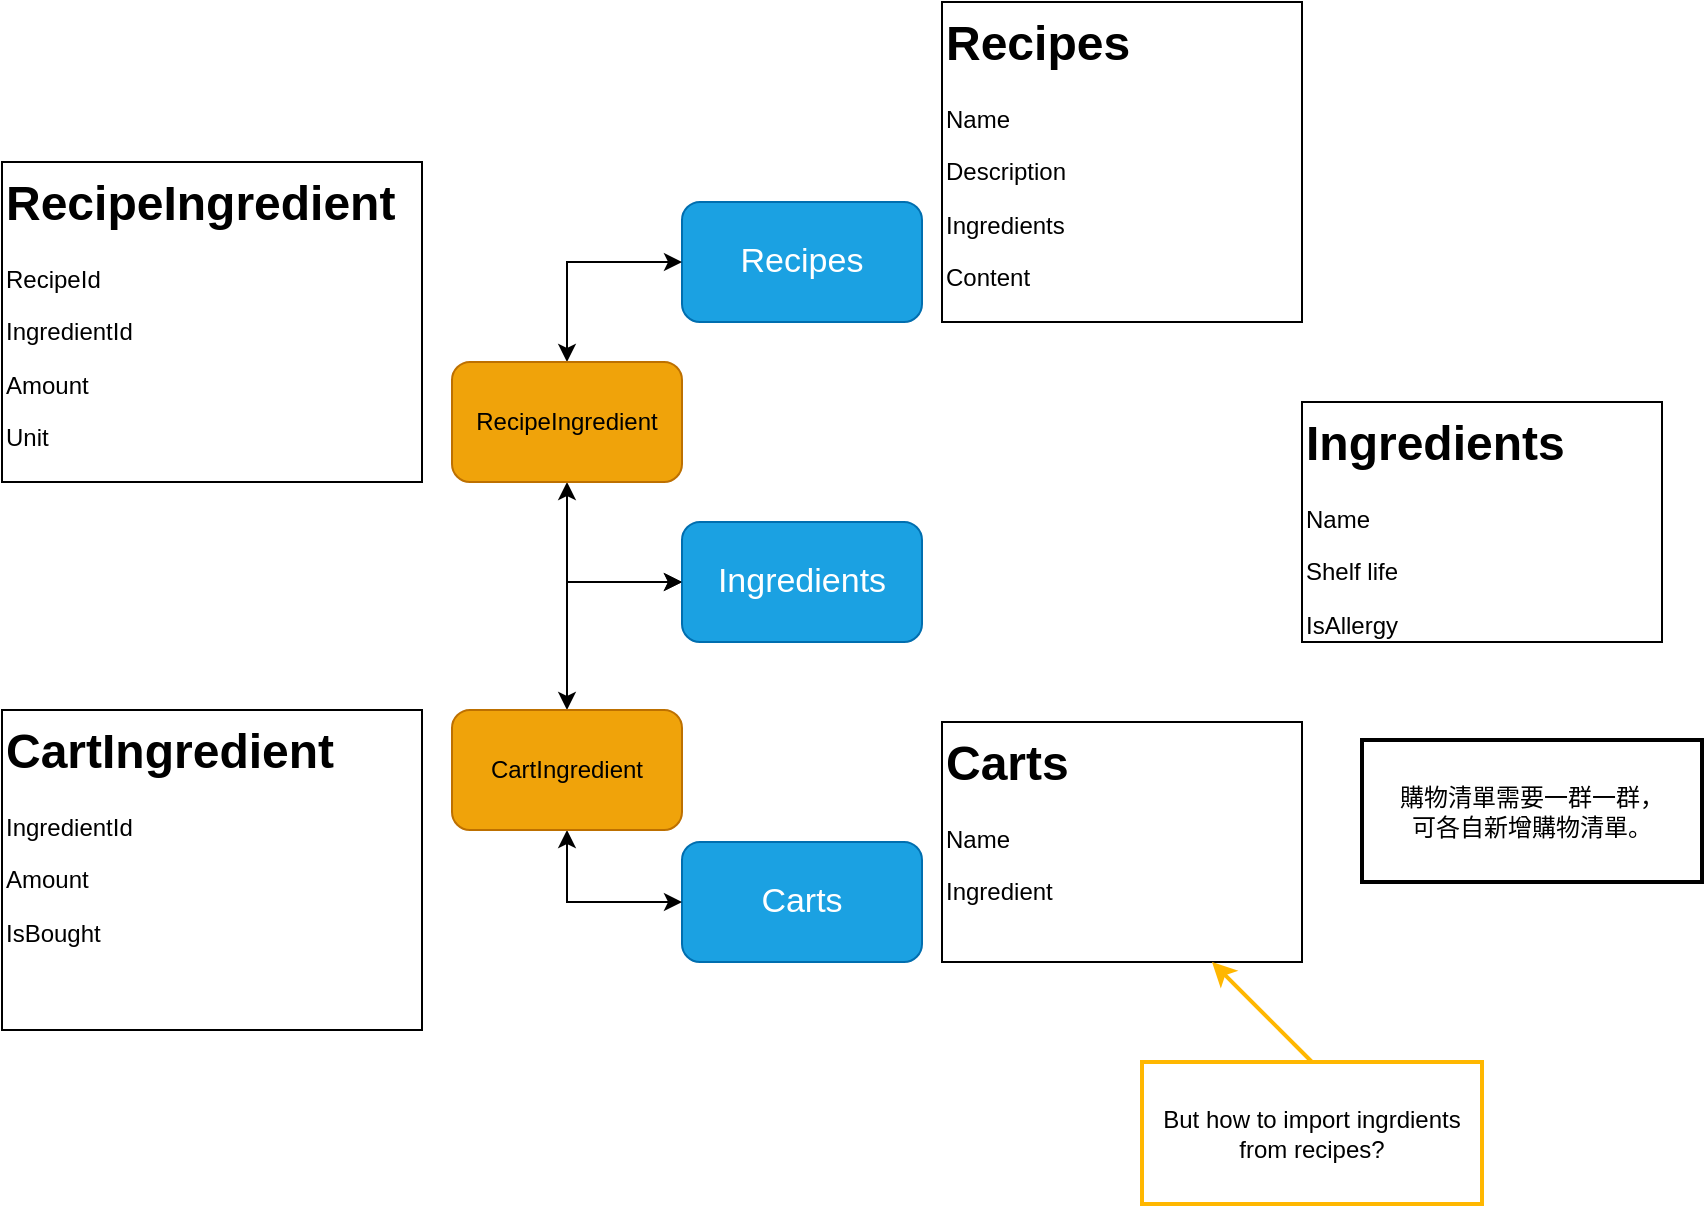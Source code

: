 <mxfile version="27.0.9">
  <diagram name="Page-1" id="JOU_ey2y7Ef1f-dNLchi">
    <mxGraphModel dx="3053" dy="883" grid="1" gridSize="10" guides="1" tooltips="1" connect="1" arrows="1" fold="1" page="1" pageScale="1" pageWidth="1169" pageHeight="827" math="0" shadow="0">
      <root>
        <mxCell id="0" />
        <mxCell id="1" style="locked=1;" parent="0" />
        <mxCell id="HMszOZsf1zMzUZQNafwa-1" value="Recipes" style="rounded=1;whiteSpace=wrap;html=1;fillColor=#1ba1e2;fontColor=#ffffff;strokeColor=#006EAF;fontSize=17;" parent="1" vertex="1">
          <mxGeometry x="160" y="130" width="120" height="60" as="geometry" />
        </mxCell>
        <mxCell id="HMszOZsf1zMzUZQNafwa-2" value="Carts" style="rounded=1;whiteSpace=wrap;html=1;fillColor=#1ba1e2;fontColor=#ffffff;strokeColor=#006EAF;fontSize=17;" parent="1" vertex="1">
          <mxGeometry x="160" y="450" width="120" height="60" as="geometry" />
        </mxCell>
        <mxCell id="HMszOZsf1zMzUZQNafwa-11" style="edgeStyle=orthogonalEdgeStyle;rounded=0;orthogonalLoop=1;jettySize=auto;html=1;exitX=0;exitY=0.5;exitDx=0;exitDy=0;entryX=0.5;entryY=0;entryDx=0;entryDy=0;startArrow=classic;startFill=1;" parent="1" source="HMszOZsf1zMzUZQNafwa-3" target="HMszOZsf1zMzUZQNafwa-9" edge="1">
          <mxGeometry relative="1" as="geometry" />
        </mxCell>
        <mxCell id="HMszOZsf1zMzUZQNafwa-3" value="Ingredients" style="rounded=1;whiteSpace=wrap;html=1;fillColor=#1ba1e2;fontColor=#ffffff;strokeColor=#006EAF;fontSize=17;" parent="1" vertex="1">
          <mxGeometry x="160" y="290" width="120" height="60" as="geometry" />
        </mxCell>
        <mxCell id="HMszOZsf1zMzUZQNafwa-4" value="&lt;h1 style=&quot;margin-top: 0px;&quot;&gt;Recipes&lt;/h1&gt;&lt;p&gt;Name&lt;/p&gt;&lt;p&gt;Description&lt;/p&gt;&lt;p&gt;Ingredients&lt;/p&gt;&lt;p&gt;Content&lt;/p&gt;" style="text;html=1;overflow=hidden;rounded=0;spacing=2;whiteSpace=wrap;strokeColor=default;" parent="1" vertex="1">
          <mxGeometry x="290" y="30" width="180" height="160" as="geometry" />
        </mxCell>
        <mxCell id="HMszOZsf1zMzUZQNafwa-6" value="&lt;h1 style=&quot;margin-top: 0px;&quot;&gt;Ingredients&lt;/h1&gt;&lt;p&gt;Name&lt;/p&gt;&lt;p&gt;Shelf life&lt;/p&gt;&lt;p&gt;IsAllergy&lt;/p&gt;" style="text;html=1;overflow=hidden;rounded=0;spacing=2;whiteSpace=wrap;strokeColor=default;" parent="1" vertex="1">
          <mxGeometry x="470" y="230" width="180" height="120" as="geometry" />
        </mxCell>
        <mxCell id="HMszOZsf1zMzUZQNafwa-7" value="&lt;h1 style=&quot;margin-top: 0px;&quot;&gt;&lt;span style=&quot;background-color: transparent; color: light-dark(rgb(0, 0, 0), rgb(255, 255, 255));&quot;&gt;Carts&lt;/span&gt;&lt;/h1&gt;&lt;p style=&quot;margin-top: 0px;&quot;&gt;&lt;span style=&quot;background-color: transparent; color: light-dark(rgb(0, 0, 0), rgb(255, 255, 255)); font-size: 12px; font-weight: normal;&quot;&gt;Name&lt;/span&gt;&lt;/p&gt;&lt;p&gt;Ingredient&lt;/p&gt;" style="text;html=1;overflow=hidden;rounded=0;spacing=2;whiteSpace=wrap;strokeColor=default;" parent="1" vertex="1">
          <mxGeometry x="290" y="390" width="180" height="120" as="geometry" />
        </mxCell>
        <mxCell id="HMszOZsf1zMzUZQNafwa-13" style="edgeStyle=orthogonalEdgeStyle;rounded=0;orthogonalLoop=1;jettySize=auto;html=1;exitX=0.5;exitY=0;exitDx=0;exitDy=0;entryX=0;entryY=0.5;entryDx=0;entryDy=0;startArrow=classic;startFill=1;" parent="1" source="HMszOZsf1zMzUZQNafwa-8" target="HMszOZsf1zMzUZQNafwa-1" edge="1">
          <mxGeometry relative="1" as="geometry" />
        </mxCell>
        <mxCell id="HMszOZsf1zMzUZQNafwa-14" style="edgeStyle=orthogonalEdgeStyle;rounded=0;orthogonalLoop=1;jettySize=auto;html=1;exitX=0.5;exitY=1;exitDx=0;exitDy=0;entryX=0;entryY=0.5;entryDx=0;entryDy=0;startArrow=classic;startFill=1;" parent="1" source="HMszOZsf1zMzUZQNafwa-8" target="HMszOZsf1zMzUZQNafwa-3" edge="1">
          <mxGeometry relative="1" as="geometry" />
        </mxCell>
        <mxCell id="HMszOZsf1zMzUZQNafwa-8" value="RecipeIngredient" style="rounded=1;whiteSpace=wrap;html=1;fillColor=#f0a30a;fontColor=#000000;strokeColor=#BD7000;" parent="1" vertex="1">
          <mxGeometry x="45" y="210" width="115" height="60" as="geometry" />
        </mxCell>
        <mxCell id="HMszOZsf1zMzUZQNafwa-12" style="edgeStyle=orthogonalEdgeStyle;rounded=0;orthogonalLoop=1;jettySize=auto;html=1;exitX=0.5;exitY=1;exitDx=0;exitDy=0;entryX=0;entryY=0.5;entryDx=0;entryDy=0;startArrow=classic;startFill=1;" parent="1" source="HMszOZsf1zMzUZQNafwa-9" target="HMszOZsf1zMzUZQNafwa-2" edge="1">
          <mxGeometry relative="1" as="geometry" />
        </mxCell>
        <mxCell id="HMszOZsf1zMzUZQNafwa-9" value="CartIngredient" style="rounded=1;whiteSpace=wrap;html=1;fillColor=#f0a30a;fontColor=#000000;strokeColor=#BD7000;" parent="1" vertex="1">
          <mxGeometry x="45" y="384" width="115" height="60" as="geometry" />
        </mxCell>
        <mxCell id="bbvA6-XSSEJl-vqrYHCZ-1" value="&lt;h1 style=&quot;margin-top: 0px;&quot;&gt;RecipeIngredient&lt;/h1&gt;&lt;p&gt;RecipeId&lt;/p&gt;&lt;p&gt;&lt;span style=&quot;background-color: transparent; color: light-dark(rgb(0, 0, 0), rgb(255, 255, 255));&quot;&gt;IngredientId&lt;/span&gt;&lt;/p&gt;&lt;p&gt;Amount&lt;/p&gt;&lt;p&gt;Unit&lt;/p&gt;" style="text;html=1;overflow=hidden;rounded=0;spacing=2;whiteSpace=wrap;strokeColor=default;" parent="1" vertex="1">
          <mxGeometry x="-180" y="110" width="210" height="160" as="geometry" />
        </mxCell>
        <mxCell id="bbvA6-XSSEJl-vqrYHCZ-2" value="&lt;h1 style=&quot;margin-top: 0px;&quot;&gt;CartIngredient&lt;/h1&gt;&lt;p&gt;&lt;span style=&quot;background-color: transparent; color: light-dark(rgb(0, 0, 0), rgb(255, 255, 255));&quot;&gt;IngredientId&lt;/span&gt;&lt;/p&gt;&lt;p&gt;Amount&lt;/p&gt;&lt;p&gt;IsBought&lt;/p&gt;" style="text;html=1;overflow=hidden;rounded=0;spacing=2;whiteSpace=wrap;strokeColor=default;" parent="1" vertex="1">
          <mxGeometry x="-180" y="384" width="210" height="160" as="geometry" />
        </mxCell>
        <mxCell id="bbvA6-XSSEJl-vqrYHCZ-4" value="購物清單需要一群一群，&lt;br&gt;可各自新增購物清單。" style="text;html=1;align=center;verticalAlign=middle;whiteSpace=wrap;rounded=0;strokeColor=default;strokeWidth=2;" parent="1" vertex="1">
          <mxGeometry x="500" y="399" width="170" height="71" as="geometry" />
        </mxCell>
        <mxCell id="bbvA6-XSSEJl-vqrYHCZ-6" style="rounded=0;orthogonalLoop=1;jettySize=auto;html=1;exitX=0.5;exitY=0;exitDx=0;exitDy=0;entryX=0.75;entryY=1;entryDx=0;entryDy=0;strokeWidth=2;strokeColor=#FFB700;" parent="1" source="bbvA6-XSSEJl-vqrYHCZ-5" target="HMszOZsf1zMzUZQNafwa-7" edge="1">
          <mxGeometry relative="1" as="geometry" />
        </mxCell>
        <mxCell id="bbvA6-XSSEJl-vqrYHCZ-5" value="But how to import ingrdients from recipes?" style="text;html=1;align=center;verticalAlign=middle;whiteSpace=wrap;rounded=0;strokeColor=#FFB700;strokeWidth=2;" parent="1" vertex="1">
          <mxGeometry x="390" y="560" width="170" height="71" as="geometry" />
        </mxCell>
      </root>
    </mxGraphModel>
  </diagram>
</mxfile>
